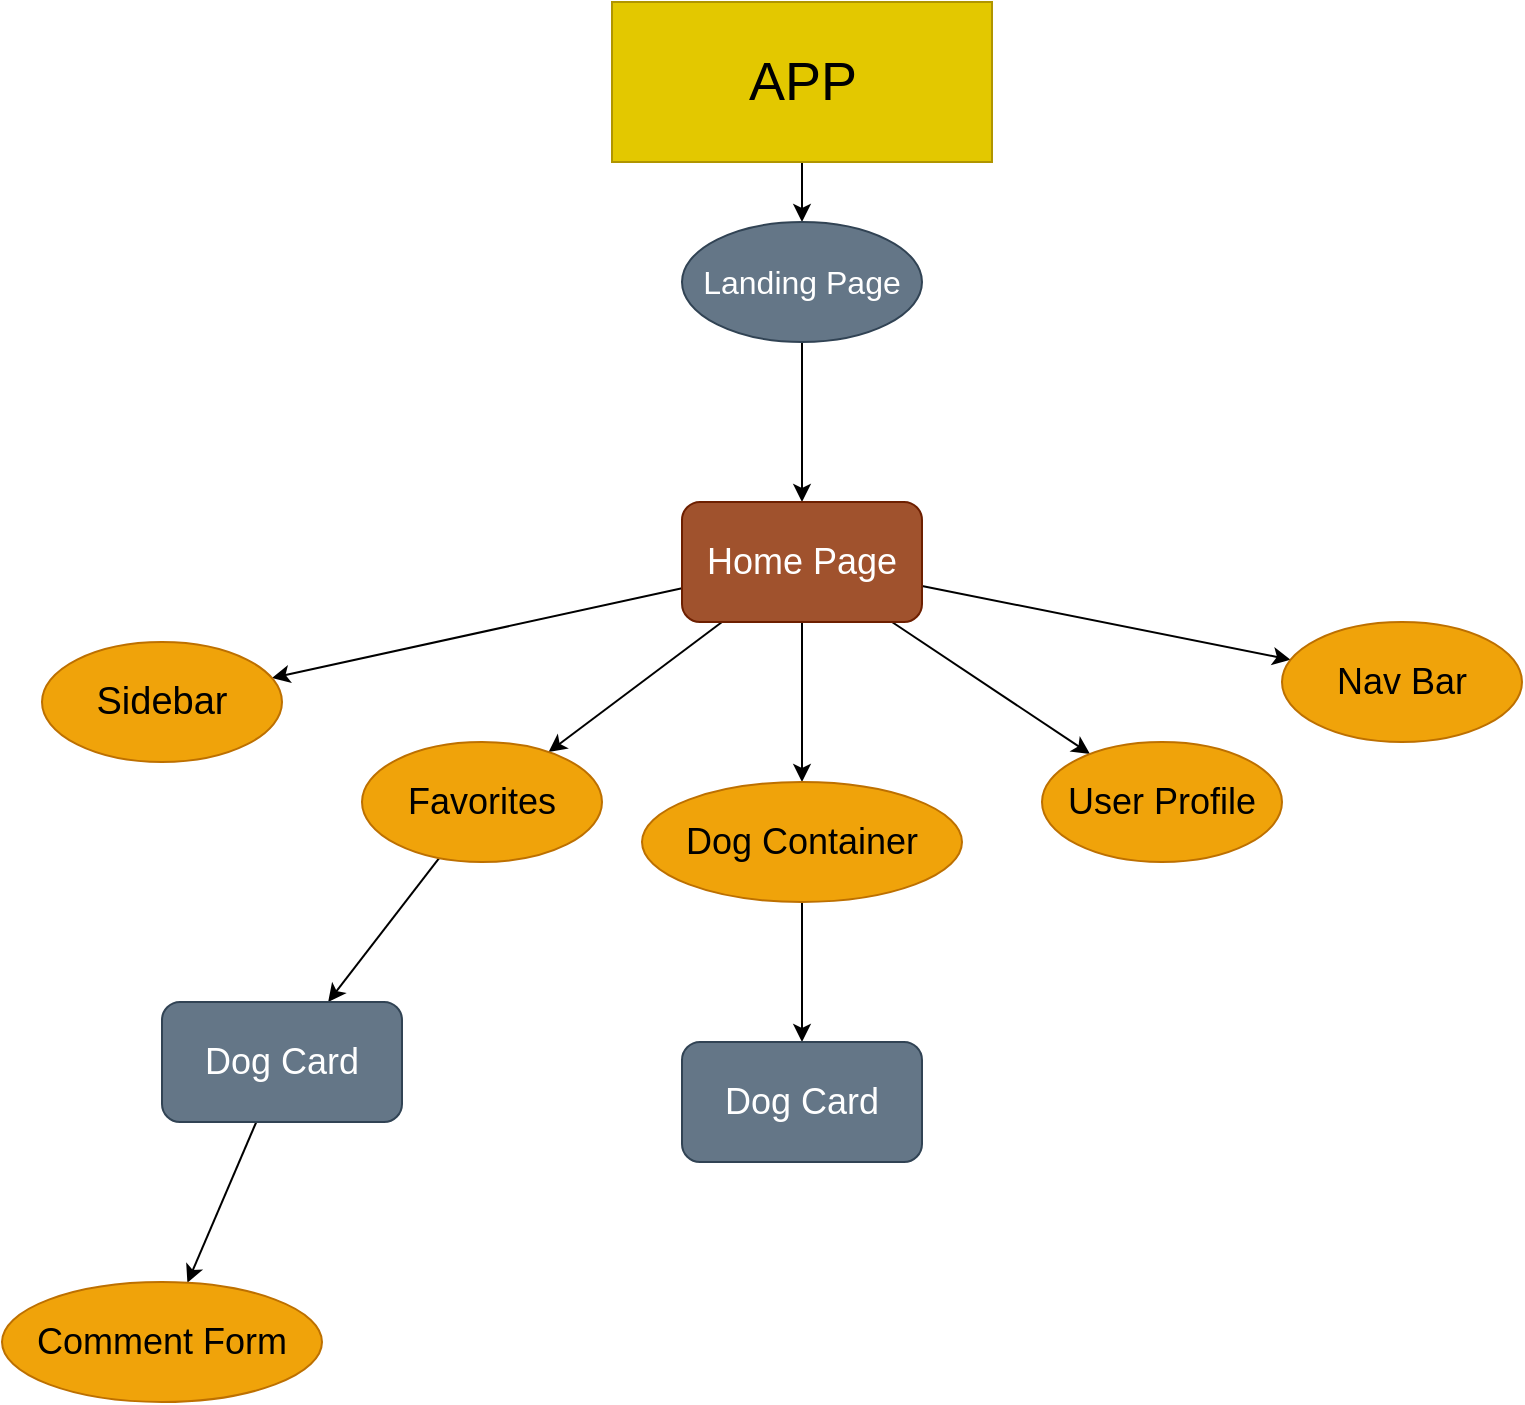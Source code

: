 <mxfile>
    <diagram id="x7BpqydWre4EMBjAuq9o" name="Page-1">
        <mxGraphModel dx="954" dy="837" grid="1" gridSize="10" guides="1" tooltips="1" connect="1" arrows="1" fold="1" page="1" pageScale="1" pageWidth="850" pageHeight="1100" math="0" shadow="0">
            <root>
                <mxCell id="0"/>
                <mxCell id="1" parent="0"/>
                <mxCell id="5" value="" style="edgeStyle=none;html=1;fontSize=27;" edge="1" parent="1" source="2" target="4">
                    <mxGeometry relative="1" as="geometry"/>
                </mxCell>
                <mxCell id="2" value="" style="whiteSpace=wrap;html=1;fillColor=#e3c800;strokeColor=#B09500;fontColor=#000000;" vertex="1" parent="1">
                    <mxGeometry x="345" y="120" width="190" height="80" as="geometry"/>
                </mxCell>
                <mxCell id="3" value="&lt;font style=&quot;font-size: 27px&quot;&gt;APP&lt;/font&gt;" style="text;html=1;resizable=0;autosize=1;align=center;verticalAlign=middle;points=[];fillColor=none;strokeColor=none;rounded=0;" vertex="1" parent="1">
                    <mxGeometry x="405" y="145" width="70" height="30" as="geometry"/>
                </mxCell>
                <mxCell id="7" value="" style="edgeStyle=none;html=1;fontSize=16;" edge="1" parent="1" source="4" target="6">
                    <mxGeometry relative="1" as="geometry"/>
                </mxCell>
                <mxCell id="4" value="&lt;font style=&quot;font-size: 16px&quot;&gt;Landing Page&lt;/font&gt;" style="ellipse;whiteSpace=wrap;html=1;fillColor=#647687;fontColor=#ffffff;strokeColor=#314354;" vertex="1" parent="1">
                    <mxGeometry x="380" y="230" width="120" height="60" as="geometry"/>
                </mxCell>
                <mxCell id="9" value="" style="edgeStyle=none;html=1;fontSize=18;" edge="1" parent="1" source="6" target="8">
                    <mxGeometry relative="1" as="geometry"/>
                </mxCell>
                <mxCell id="11" value="" style="edgeStyle=none;html=1;fontSize=18;" edge="1" parent="1" source="6" target="10">
                    <mxGeometry relative="1" as="geometry"/>
                </mxCell>
                <mxCell id="13" value="" style="edgeStyle=none;html=1;fontSize=19;" edge="1" parent="1" source="6" target="12">
                    <mxGeometry relative="1" as="geometry"/>
                </mxCell>
                <mxCell id="21" value="" style="edgeStyle=none;html=1;fontSize=18;" edge="1" parent="1" source="6" target="20">
                    <mxGeometry relative="1" as="geometry"/>
                </mxCell>
                <mxCell id="23" value="" style="edgeStyle=none;html=1;fontSize=18;" edge="1" parent="1" source="6" target="22">
                    <mxGeometry relative="1" as="geometry"/>
                </mxCell>
                <mxCell id="6" value="&lt;font style=&quot;font-size: 18px&quot;&gt;Home Page&lt;/font&gt;" style="rounded=1;whiteSpace=wrap;html=1;fillColor=#a0522d;fontColor=#ffffff;strokeColor=#6D1F00;" vertex="1" parent="1">
                    <mxGeometry x="380" y="370" width="120" height="60" as="geometry"/>
                </mxCell>
                <mxCell id="15" value="" style="edgeStyle=none;html=1;fontSize=18;" edge="1" parent="1" source="8" target="14">
                    <mxGeometry relative="1" as="geometry"/>
                </mxCell>
                <mxCell id="8" value="&lt;font style=&quot;font-size: 18px&quot;&gt;Dog Container&lt;/font&gt;" style="ellipse;whiteSpace=wrap;html=1;rounded=1;fillColor=#f0a30a;fontColor=#000000;strokeColor=#BD7000;" vertex="1" parent="1">
                    <mxGeometry x="360" y="510" width="160" height="60" as="geometry"/>
                </mxCell>
                <mxCell id="10" value="&lt;font style=&quot;font-size: 19px&quot;&gt;Sidebar&lt;/font&gt;" style="ellipse;whiteSpace=wrap;html=1;rounded=1;fillColor=#f0a30a;fontColor=#000000;strokeColor=#BD7000;" vertex="1" parent="1">
                    <mxGeometry x="60" y="440" width="120" height="60" as="geometry"/>
                </mxCell>
                <mxCell id="17" value="" style="edgeStyle=none;html=1;fontSize=18;" edge="1" parent="1" source="12" target="16">
                    <mxGeometry relative="1" as="geometry"/>
                </mxCell>
                <mxCell id="12" value="&lt;font style=&quot;font-size: 18px&quot;&gt;Favorites&lt;/font&gt;" style="ellipse;whiteSpace=wrap;html=1;rounded=1;fillColor=#f0a30a;fontColor=#000000;strokeColor=#BD7000;" vertex="1" parent="1">
                    <mxGeometry x="220" y="490" width="120" height="60" as="geometry"/>
                </mxCell>
                <mxCell id="14" value="&lt;font style=&quot;font-size: 18px&quot;&gt;Dog Card&lt;/font&gt;" style="whiteSpace=wrap;html=1;rounded=1;fillColor=#647687;fontColor=#ffffff;strokeColor=#314354;" vertex="1" parent="1">
                    <mxGeometry x="380" y="640" width="120" height="60" as="geometry"/>
                </mxCell>
                <mxCell id="19" value="" style="edgeStyle=none;html=1;fontSize=18;" edge="1" parent="1" source="16" target="18">
                    <mxGeometry relative="1" as="geometry"/>
                </mxCell>
                <mxCell id="16" value="&lt;font style=&quot;font-size: 18px&quot;&gt;Dog Card&lt;/font&gt;" style="rounded=1;whiteSpace=wrap;html=1;fillColor=#647687;fontColor=#ffffff;strokeColor=#314354;" vertex="1" parent="1">
                    <mxGeometry x="120" y="620" width="120" height="60" as="geometry"/>
                </mxCell>
                <mxCell id="18" value="&lt;font style=&quot;font-size: 18px&quot;&gt;Comment Form&lt;/font&gt;" style="ellipse;whiteSpace=wrap;html=1;rounded=1;fillColor=#f0a30a;fontColor=#000000;strokeColor=#BD7000;" vertex="1" parent="1">
                    <mxGeometry x="40" y="760" width="160" height="60" as="geometry"/>
                </mxCell>
                <mxCell id="20" value="&lt;font style=&quot;font-size: 18px&quot;&gt;User Profile&lt;/font&gt;" style="ellipse;whiteSpace=wrap;html=1;rounded=1;fillColor=#f0a30a;fontColor=#000000;strokeColor=#BD7000;" vertex="1" parent="1">
                    <mxGeometry x="560" y="490" width="120" height="60" as="geometry"/>
                </mxCell>
                <mxCell id="22" value="&lt;font style=&quot;font-size: 18px&quot;&gt;Nav Bar&lt;/font&gt;" style="ellipse;whiteSpace=wrap;html=1;rounded=1;fillColor=#f0a30a;fontColor=#000000;strokeColor=#BD7000;" vertex="1" parent="1">
                    <mxGeometry x="680" y="430" width="120" height="60" as="geometry"/>
                </mxCell>
            </root>
        </mxGraphModel>
    </diagram>
</mxfile>